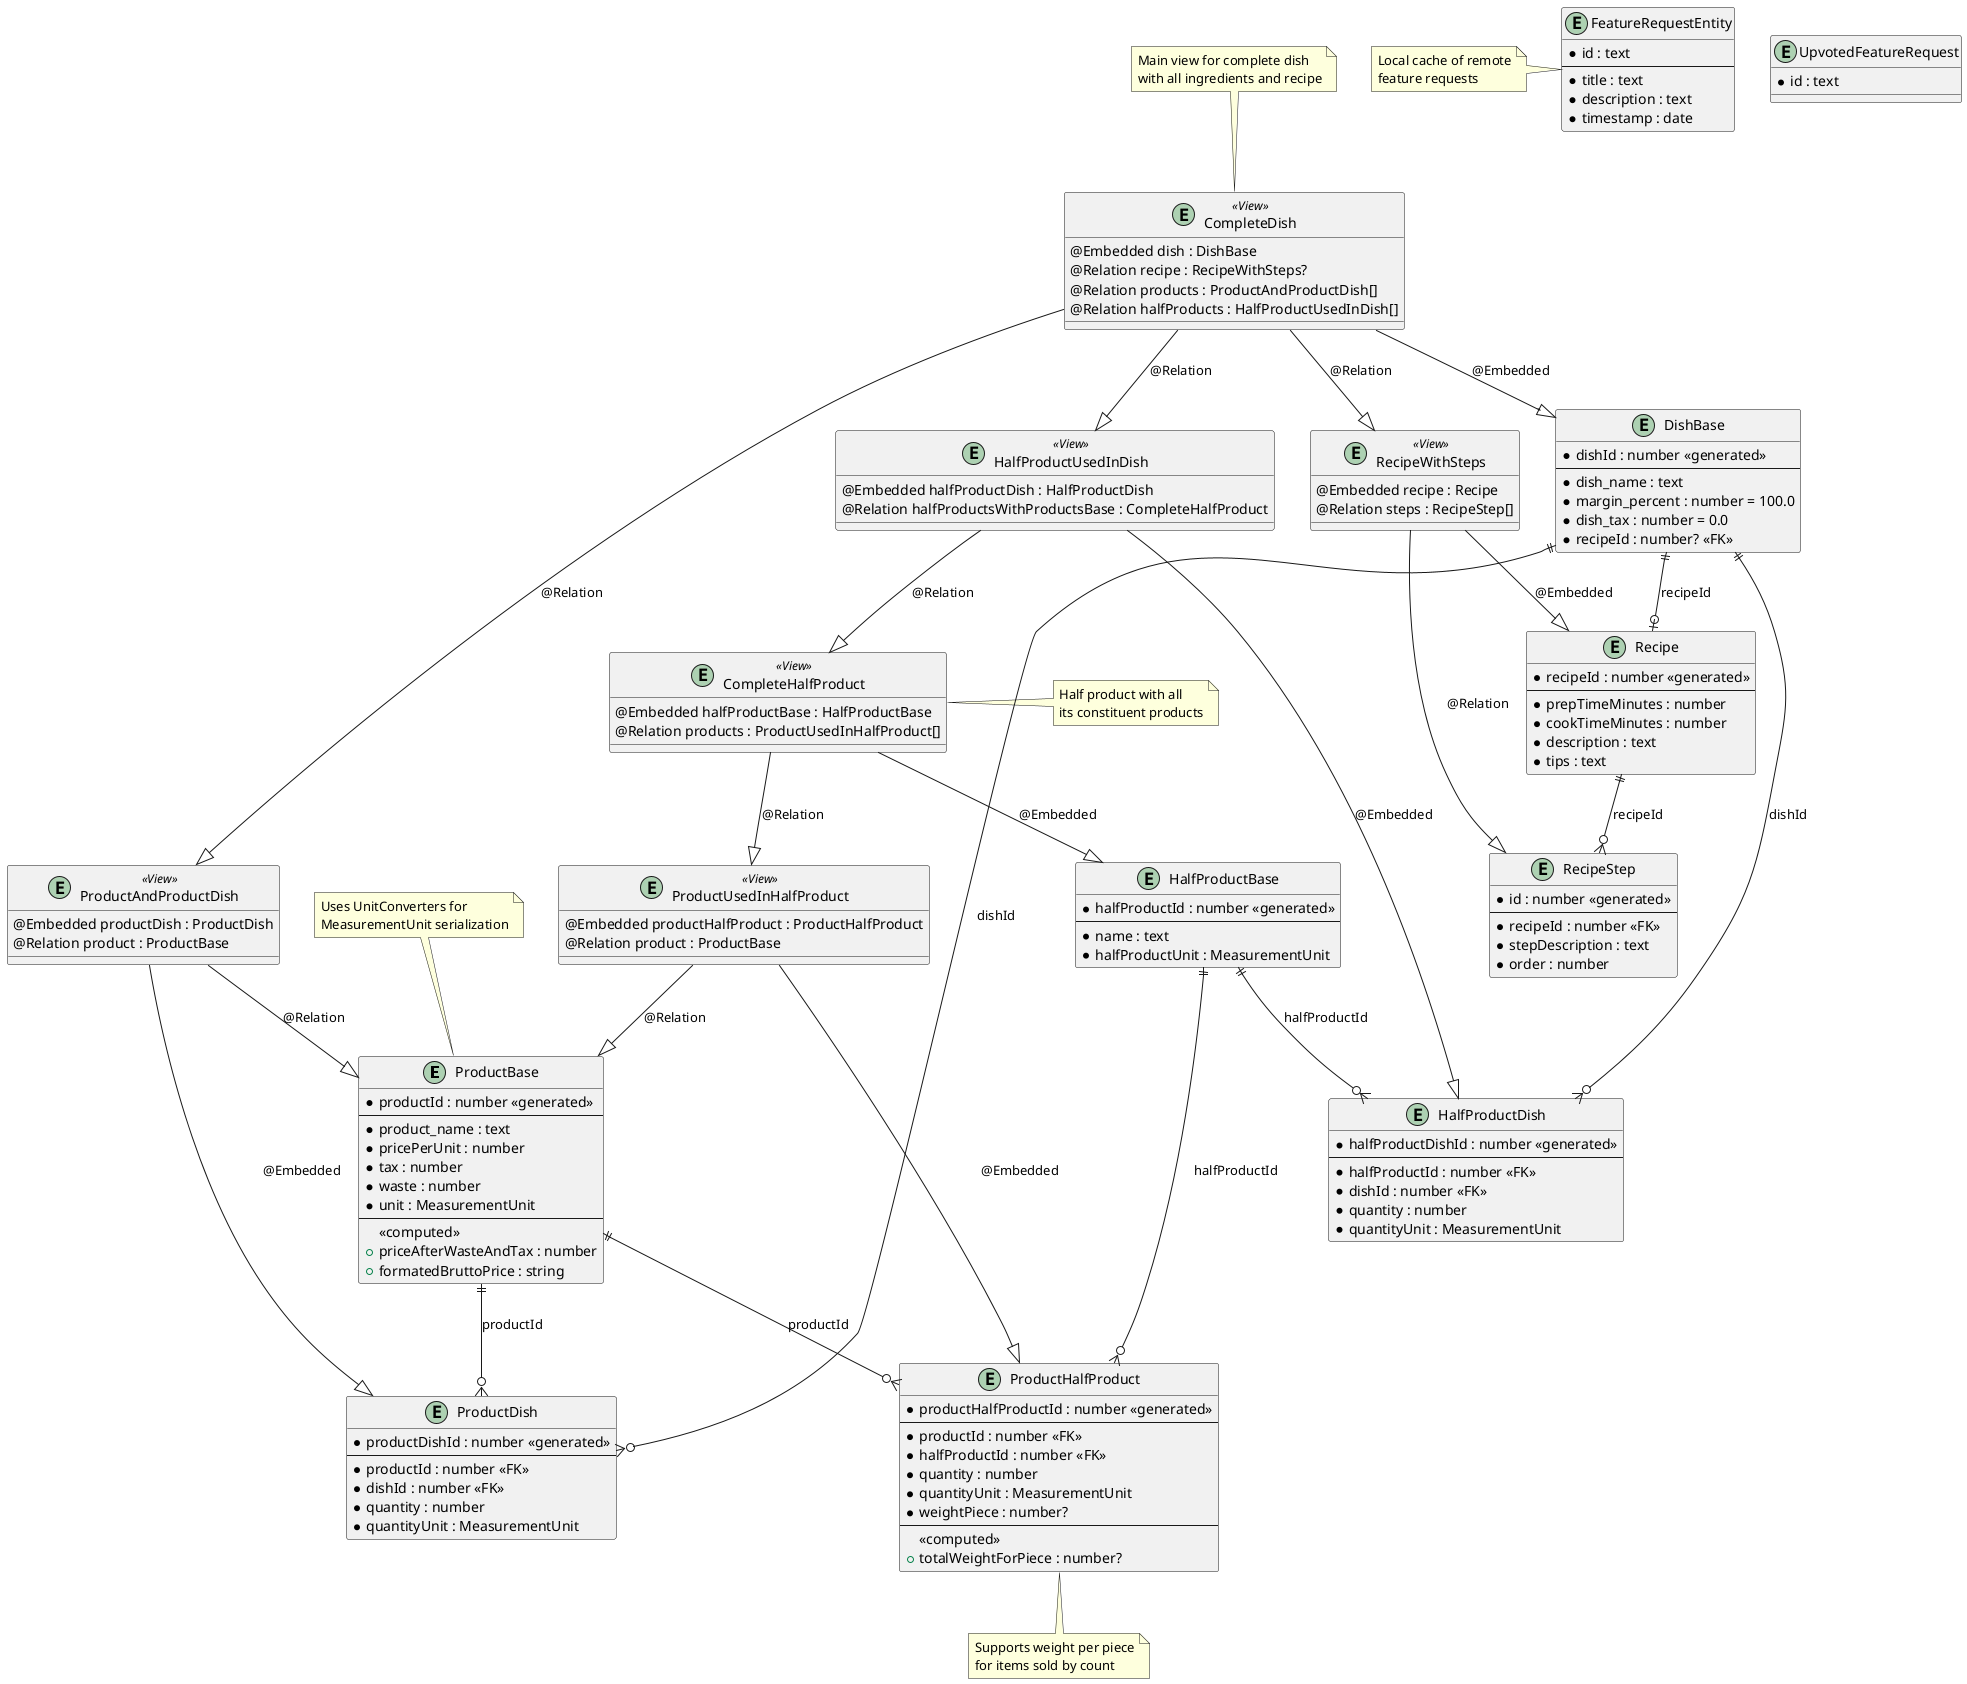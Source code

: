 @startuml

' Core Entities
entity "ProductBase" as p {
    *productId : number <<generated>>
    --
    *product_name : text
    *pricePerUnit : number
    *tax : number
    *waste : number
    *unit : MeasurementUnit
    --
    <<computed>>
    +priceAfterWasteAndTax : number
    +formatedBruttoPrice : string
}

entity "HalfProductBase" as hp {
    *halfProductId : number <<generated>>
    --
    *name : text
    *halfProductUnit : MeasurementUnit
}

entity "DishBase" as d {
    *dishId : number <<generated>>
    --
    *dish_name : text
    *margin_percent : number = 100.0
    *dish_tax : number = 0.0
    *recipeId : number? <<FK>>
}

entity "Recipe" as r {
    *recipeId : number <<generated>>
    --
    *prepTimeMinutes : number
    *cookTimeMinutes : number
    *description : text
    *tips : text
}

entity "RecipeStep" as rs {
    *id : number <<generated>>
    --
    *recipeId : number <<FK>>
    *stepDescription : text
    *order : number
}

' Association Tables (Junction Tables)
entity "ProductDish" as pd {
    *productDishId : number <<generated>>
    --
    *productId : number <<FK>>
    *dishId : number <<FK>>
    *quantity : number
    *quantityUnit : MeasurementUnit
}

entity "ProductHalfProduct" as php {
    *productHalfProductId : number <<generated>>
    --
    *productId : number <<FK>>
    *halfProductId : number <<FK>>
    *quantity : number
    *quantityUnit : MeasurementUnit
    *weightPiece : number?
    --
    <<computed>>
    +totalWeightForPiece : number?
}

entity "HalfProductDish" as hpd {
    *halfProductDishId : number <<generated>>
    --
    *halfProductId : number <<FK>>
    *dishId : number <<FK>>
    *quantity : number
    *quantityUnit : MeasurementUnit
}

' Remote/Local sync entities
entity "FeatureRequestEntity" as fre {
    *id : text
    --
    *title : text
    *description : text
    *timestamp : date
}

entity "UpvotedFeatureRequest" as ufr {
    *id : text
}

' Views (Joined entities for complex queries)
entity "ProductAndProductDish" as papd <<View>> {
    @Embedded productDish : ProductDish
    @Relation product : ProductBase
}

entity "ProductUsedInHalfProduct" as puihp <<View>> {
    @Embedded productHalfProduct : ProductHalfProduct
    @Relation product : ProductBase
}

entity "CompleteHalfProduct" as chp <<View>> {
    @Embedded halfProductBase : HalfProductBase
    @Relation products : ProductUsedInHalfProduct[]
}

entity "HalfProductUsedInDish" as hpuid <<View>> {
    @Embedded halfProductDish : HalfProductDish
    @Relation halfProductsWithProductsBase : CompleteHalfProduct
}

entity "RecipeWithSteps" as rws <<View>> {
    @Embedded recipe : Recipe
    @Relation steps : RecipeStep[]
}

entity "CompleteDish" as cd <<View>> {
    @Embedded dish : DishBase
    @Relation recipe : RecipeWithSteps?
    @Relation products : ProductAndProductDish[]
    @Relation halfProducts : HalfProductUsedInDish[]
}

' Foreign Key Relationships
d ||--o| r : "recipeId"
r ||--o{ rs : "recipeId"

p ||--o{ pd : "productId"
d ||--o{ pd : "dishId"

p ||--o{ php : "productId"
hp ||--o{ php : "halfProductId"

hp ||--o{ hpd : "halfProductId"
d ||--o{ hpd : "dishId"

' View Relationships (Room @Relation mappings)
papd --|> pd : "@Embedded"
papd --|> p : "@Relation"

puihp --|> php : "@Embedded"
puihp --|> p : "@Relation"

chp --|> hp : "@Embedded"
chp --|> puihp : "@Relation"

hpuid --|> hpd : "@Embedded"
hpuid --|> chp : "@Relation"

rws --|> r : "@Embedded"
rws --|> rs : "@Relation"

cd --|> d : "@Embedded"
cd --|> rws : "@Relation"
cd --|> papd : "@Relation"
cd --|> hpuid : "@Relation"

' Notes
note top of cd : Main view for complete dish\nwith all ingredients and recipe
note right of chp : Half product with all\nits constituent products
note bottom of php : Supports weight per piece\nfor items sold by count
note left of fre : Local cache of remote\nfeature requests
note top of p : Uses UnitConverters for\nMeasurementUnit serialization

@enduml